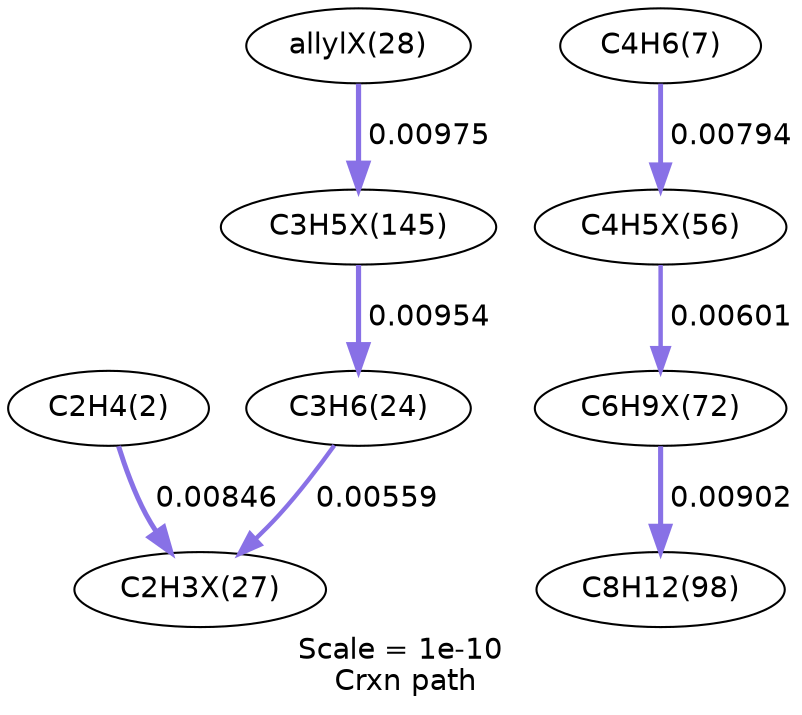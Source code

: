 digraph reaction_paths {
center=1;
s5 -> s33[fontname="Helvetica", style="setlinewidth(2.4)", arrowsize=1.2, color="0.7, 0.508, 0.9"
, label=" 0.00846"];
s10 -> s33[fontname="Helvetica", style="setlinewidth(2.08)", arrowsize=1.04, color="0.7, 0.506, 0.9"
, label=" 0.00559"];
s8 -> s42[fontname="Helvetica", style="setlinewidth(2.35)", arrowsize=1.17, color="0.7, 0.508, 0.9"
, label=" 0.00794"];
s42 -> s46[fontname="Helvetica", style="setlinewidth(2.14)", arrowsize=1.07, color="0.7, 0.506, 0.9"
, label=" 0.00601"];
s34 -> s53[fontname="Helvetica", style="setlinewidth(2.5)", arrowsize=1.25, color="0.7, 0.51, 0.9"
, label=" 0.00975"];
s53 -> s10[fontname="Helvetica", style="setlinewidth(2.49)", arrowsize=1.24, color="0.7, 0.51, 0.9"
, label=" 0.00954"];
s46 -> s13[fontname="Helvetica", style="setlinewidth(2.45)", arrowsize=1.22, color="0.7, 0.509, 0.9"
, label=" 0.00902"];
s5 [ fontname="Helvetica", label="C2H4(2)"];
s8 [ fontname="Helvetica", label="C4H6(7)"];
s10 [ fontname="Helvetica", label="C3H6(24)"];
s13 [ fontname="Helvetica", label="C8H12(98)"];
s33 [ fontname="Helvetica", label="C2H3X(27)"];
s34 [ fontname="Helvetica", label="allylX(28)"];
s42 [ fontname="Helvetica", label="C4H5X(56)"];
s46 [ fontname="Helvetica", label="C6H9X(72)"];
s53 [ fontname="Helvetica", label="C3H5X(145)"];
 label = "Scale = 1e-10\l Crxn path";
 fontname = "Helvetica";
}
